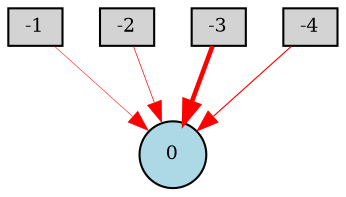 digraph {
	node [fontsize=9 height=0.2 shape=circle width=0.2]
	-1 [fillcolor=lightgray shape=box style=filled]
	-2 [fillcolor=lightgray shape=box style=filled]
	-3 [fillcolor=lightgray shape=box style=filled]
	-4 [fillcolor=lightgray shape=box style=filled]
	0 [fillcolor=lightblue style=filled]
	-4 -> 0 [color=red penwidth=0.5451855784607202 style=solid]
	-1 -> 0 [color=red penwidth=0.24543602379684287 style=solid]
	-3 -> 0 [color=red penwidth=2.2018157472580597 style=solid]
	-2 -> 0 [color=red penwidth=0.3379895256846448 style=solid]
}
